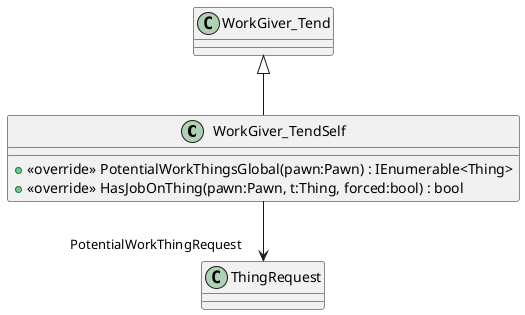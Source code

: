 @startuml
class WorkGiver_TendSelf {
    + <<override>> PotentialWorkThingsGlobal(pawn:Pawn) : IEnumerable<Thing>
    + <<override>> HasJobOnThing(pawn:Pawn, t:Thing, forced:bool) : bool
}
WorkGiver_Tend <|-- WorkGiver_TendSelf
WorkGiver_TendSelf --> "PotentialWorkThingRequest" ThingRequest
@enduml
